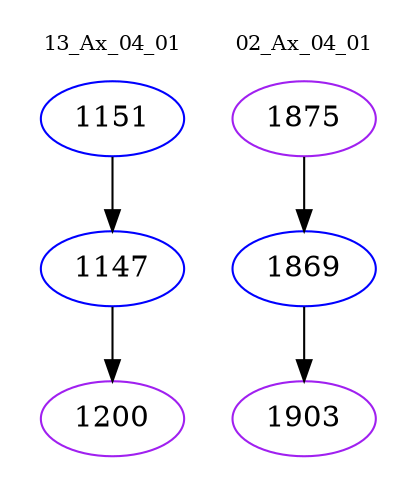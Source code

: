 digraph{
subgraph cluster_0 {
color = white
label = "13_Ax_04_01";
fontsize=10;
T0_1151 [label="1151", color="blue"]
T0_1151 -> T0_1147 [color="black"]
T0_1147 [label="1147", color="blue"]
T0_1147 -> T0_1200 [color="black"]
T0_1200 [label="1200", color="purple"]
}
subgraph cluster_1 {
color = white
label = "02_Ax_04_01";
fontsize=10;
T1_1875 [label="1875", color="purple"]
T1_1875 -> T1_1869 [color="black"]
T1_1869 [label="1869", color="blue"]
T1_1869 -> T1_1903 [color="black"]
T1_1903 [label="1903", color="purple"]
}
}
